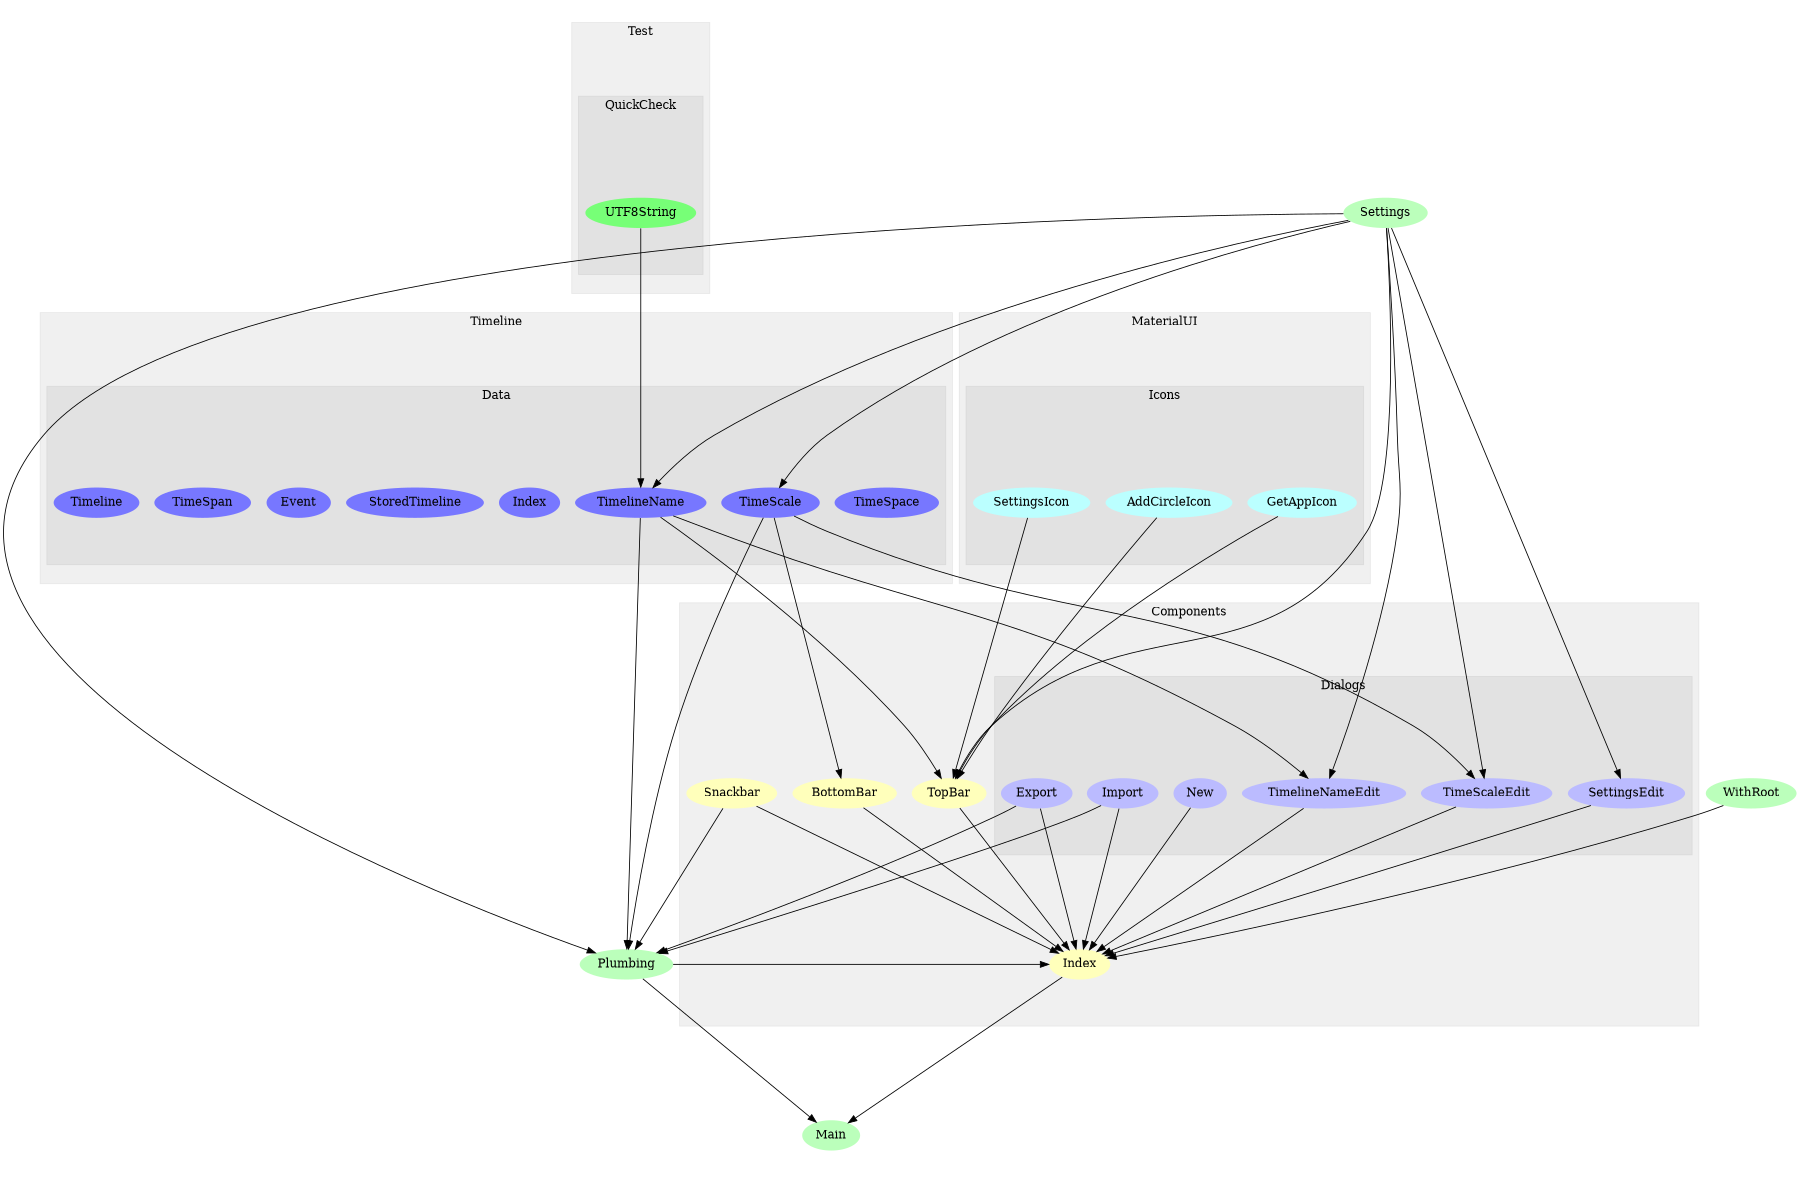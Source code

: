 digraph G {
size="12,8";
ratio="fill";
u13[label="Settings",style="filled",fillcolor="#bbffbb",penwidth="0"];
u14[label="Plumbing",style="filled",fillcolor="#bbffbb",penwidth="0"];
u16[label="Main",style="filled",fillcolor="#bbffbb",penwidth="0"];
u25[label="WithRoot",style="filled",fillcolor="#bbffbb",penwidth="0"];
subgraph cluster_0 {
label="Components";
color="#0000000F";
style="filled";
u3[label="BottomBar",style="filled",fillcolor="#ffffbb",penwidth="0"];
u10[label="TopBar",style="filled",fillcolor="#ffffbb",penwidth="0"];
u11[label="Index",style="filled",fillcolor="#ffffbb",penwidth="0"];
u12[label="Snackbar",style="filled",fillcolor="#ffffbb",penwidth="0"];
subgraph cluster_1 {
label="Dialogs";
color="#0000000F";
style="filled";
u4[label="Import",style="filled",fillcolor="#bbbbff",penwidth="0"];
u5[label="SettingsEdit",style="filled",fillcolor="#bbbbff",penwidth="0"];
u6[label="TimelineNameEdit",style="filled",fillcolor="#bbbbff",penwidth="0"];
u7[label="TimeScaleEdit",style="filled",fillcolor="#bbbbff",penwidth="0"];
u8[label="Export",style="filled",fillcolor="#bbbbff",penwidth="0"];
u9[label="New",style="filled",fillcolor="#bbbbff",penwidth="0"];

}

}
subgraph cluster_2 {
label="MaterialUI";
color="#0000000F";
style="filled";
subgraph cluster_3 {
label="Icons";
color="#0000000F";
style="filled";
u0[label="GetAppIcon",style="filled",fillcolor="#bbffff",penwidth="0"];
u1[label="AddCircleIcon",style="filled",fillcolor="#bbffff",penwidth="0"];
u2[label="SettingsIcon",style="filled",fillcolor="#bbffff",penwidth="0"];

}

}
subgraph cluster_4 {
label="Test";
color="#0000000F";
style="filled";
subgraph cluster_5 {
label="QuickCheck";
color="#0000000F";
style="filled";
u15[label="UTF8String",style="filled",fillcolor="#77ff77",penwidth="0"];

}

}
subgraph cluster_6 {
label="Timeline";
color="#0000000F";
style="filled";
subgraph cluster_7 {
label="Data";
color="#0000000F";
style="filled";
u17[label="TimeSpace",style="filled",fillcolor="#7777ff",penwidth="0"];
u18[label="TimeScale",style="filled",fillcolor="#7777ff",penwidth="0"];
u19[label="TimelineName",style="filled",fillcolor="#7777ff",penwidth="0"];
u20[label="Index",style="filled",fillcolor="#7777ff",penwidth="0"];
u21[label="StoredTimeline",style="filled",fillcolor="#7777ff",penwidth="0"];
u22[label="Event",style="filled",fillcolor="#7777ff",penwidth="0"];
u23[label="TimeSpan",style="filled",fillcolor="#7777ff",penwidth="0"];
u24[label="Timeline",style="filled",fillcolor="#7777ff",penwidth="0"];

}

}
u18 -> u3;
u13 -> u5;
u13 -> u6;
u19 -> u6;
u13 -> u7;
u18 -> u7;
u0 -> u10;
u1 -> u10;
u2 -> u10;
u13 -> u10;
u19 -> u10;
u3 -> u11;
u4 -> u11;
u5 -> u11;
u6 -> u11;
u7 -> u11;
u8 -> u11;
u9 -> u11;
u10 -> u11;
u12 -> u11;
u14 -> u11;
u25 -> u11;
u4 -> u14;
u8 -> u14;
u12 -> u14;
u13 -> u14;
u18 -> u14;
u19 -> u14;
u11 -> u16;
u14 -> u16;
u13 -> u18;
u13 -> u19;
u15 -> u19;

}
